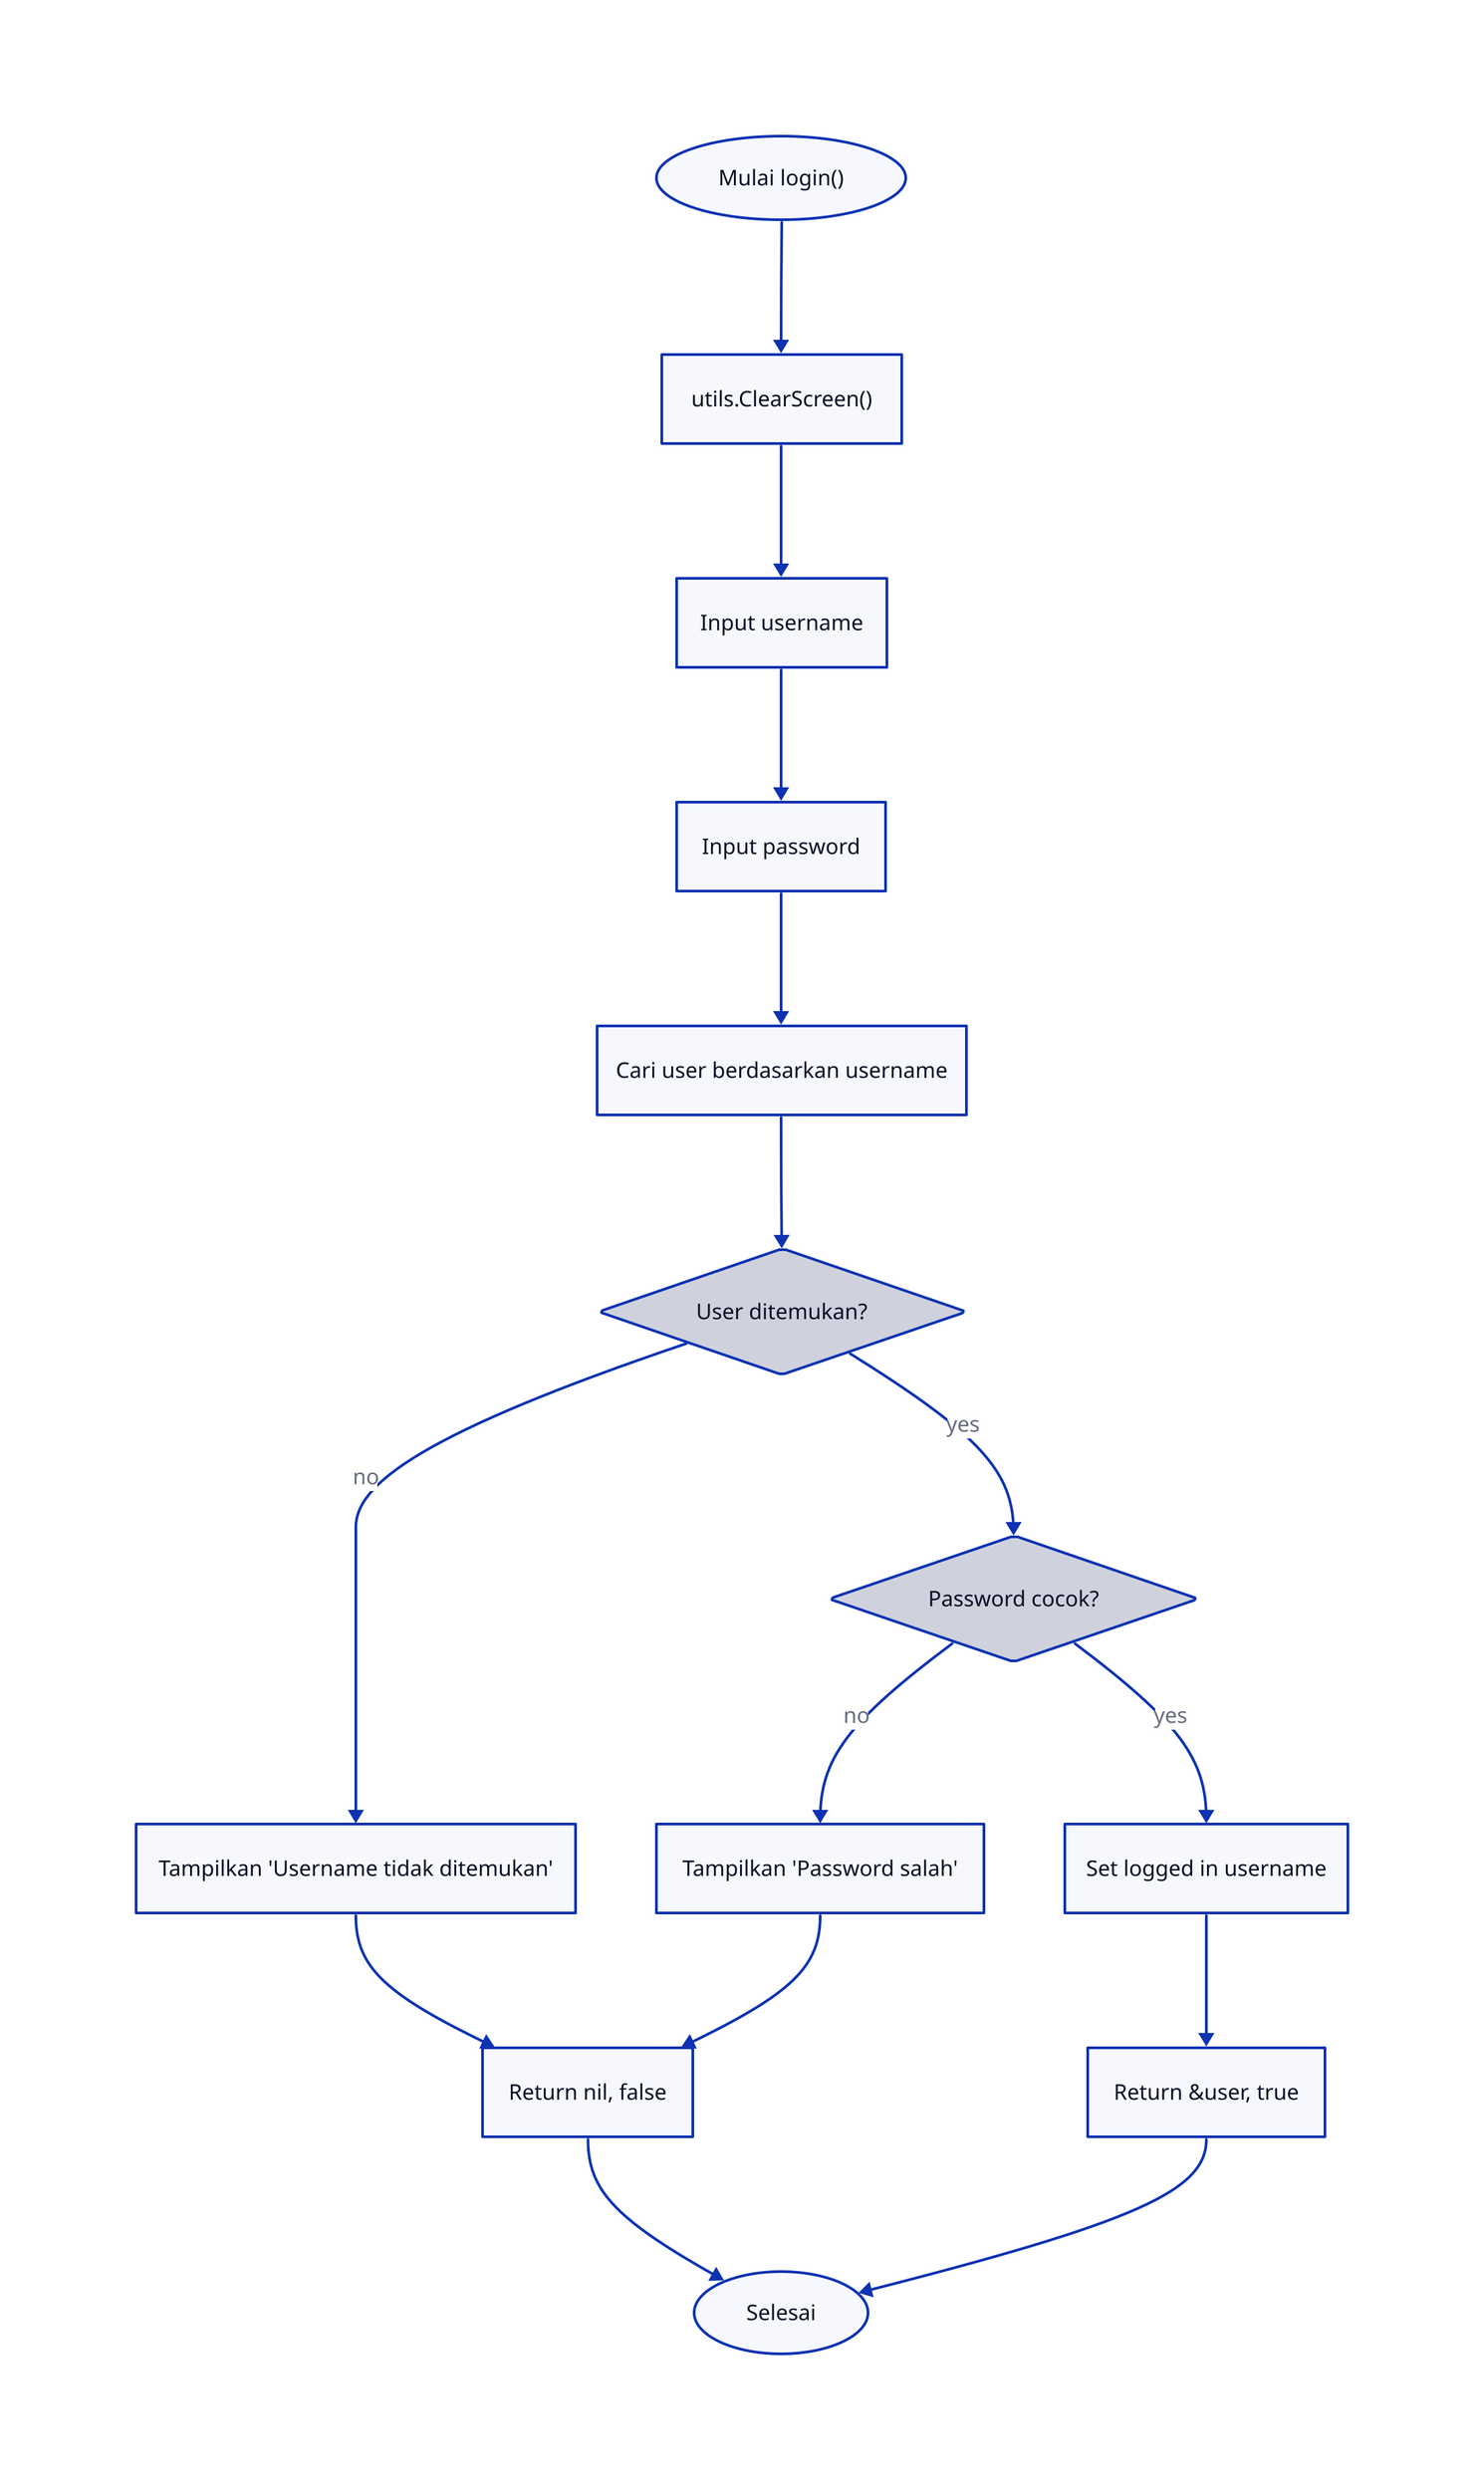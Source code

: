 direction: down

start: "Mulai login()" {
  shape: oval
}

clearScreen: "utils.ClearScreen()" {
  shape: rectangle
}

inputUsername: "Input username" {
  shape: rectangle
}

inputPassword: "Input password" {
  shape: rectangle
}

findUser: "Cari user berdasarkan username" {
  shape: rectangle
}

checkUserExist: "User ditemukan?" {
  shape: diamond
}

showUserNotFound: "Tampilkan 'Username tidak ditemukan'" {
  shape: rectangle
}

checkPassword: "Password cocok?" {
  shape: diamond
}

showPasswordWrong: "Tampilkan 'Password salah'" {
  shape: rectangle
}

setLoggedIn: "Set logged in username" {
  shape: rectangle
}

returnSuccess: "Return &user, true" {
  shape: rectangle
}

returnFail: "Return nil, false" {
  shape: rectangle
}

end: "Selesai" {
  shape: oval
}

start -> clearScreen -> inputUsername -> inputPassword -> findUser -> checkUserExist
checkUserExist -> showUserNotFound: no
showUserNotFound -> returnFail
checkUserExist -> checkPassword: yes
checkPassword -> showPasswordWrong: no
showPasswordWrong -> returnFail
checkPassword -> setLoggedIn: yes
setLoggedIn -> returnSuccess -> end
returnFail -> end
